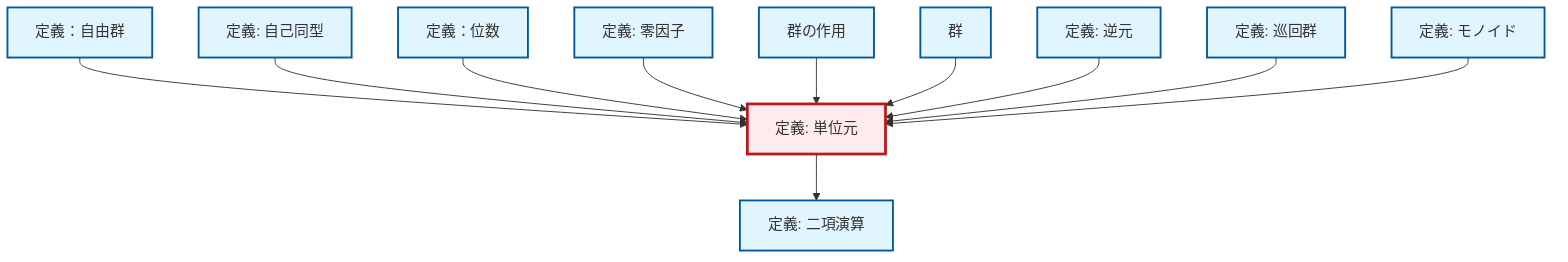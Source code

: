 graph TD
    classDef definition fill:#e1f5fe,stroke:#01579b,stroke-width:2px
    classDef theorem fill:#f3e5f5,stroke:#4a148c,stroke-width:2px
    classDef axiom fill:#fff3e0,stroke:#e65100,stroke-width:2px
    classDef example fill:#e8f5e9,stroke:#1b5e20,stroke-width:2px
    classDef current fill:#ffebee,stroke:#b71c1c,stroke-width:3px
    def-automorphism["定義: 自己同型"]:::definition
    def-monoid["定義: モノイド"]:::definition
    def-cyclic-group["定義: 巡回群"]:::definition
    def-binary-operation["定義: 二項演算"]:::definition
    def-identity-element["定義: 単位元"]:::definition
    def-order["定義：位数"]:::definition
    def-group-action["群の作用"]:::definition
    def-group["群"]:::definition
    def-inverse-element["定義: 逆元"]:::definition
    def-free-group["定義：自由群"]:::definition
    def-zero-divisor["定義: 零因子"]:::definition
    def-free-group --> def-identity-element
    def-identity-element --> def-binary-operation
    def-automorphism --> def-identity-element
    def-order --> def-identity-element
    def-zero-divisor --> def-identity-element
    def-group-action --> def-identity-element
    def-group --> def-identity-element
    def-inverse-element --> def-identity-element
    def-cyclic-group --> def-identity-element
    def-monoid --> def-identity-element
    class def-identity-element current